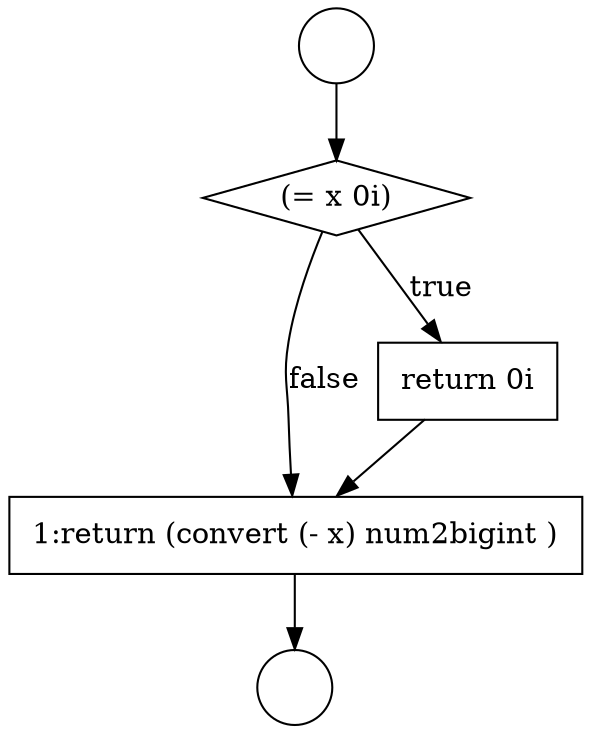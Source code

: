 digraph {
  node153 [shape=circle label=" " color="black" fillcolor="white" style=filled]
  node157 [shape=none, margin=0, label=<<font color="black">
    <table border="0" cellborder="1" cellspacing="0" cellpadding="10">
      <tr><td align="left">1:return (convert (- x) num2bigint )</td></tr>
    </table>
  </font>> color="black" fillcolor="white" style=filled]
  node156 [shape=none, margin=0, label=<<font color="black">
    <table border="0" cellborder="1" cellspacing="0" cellpadding="10">
      <tr><td align="left">return 0i</td></tr>
    </table>
  </font>> color="black" fillcolor="white" style=filled]
  node155 [shape=diamond, label=<<font color="black">(= x 0i)</font>> color="black" fillcolor="white" style=filled]
  node154 [shape=circle label=" " color="black" fillcolor="white" style=filled]
  node153 -> node155 [ color="black"]
  node155 -> node156 [label=<<font color="black">true</font>> color="black"]
  node155 -> node157 [label=<<font color="black">false</font>> color="black"]
  node156 -> node157 [ color="black"]
  node157 -> node154 [ color="black"]
}
